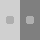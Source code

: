 fill((0,0)--(10,0)--(10,20)--(0,20)--cycle,rgb('d1d1d1'));
fill((10,0)--(20,0)--(20,20)--(10,20)--cycle,rgb('808080'));
fill(circle((5,10),2),rgb('b0b0b0'));
fill(circle((15,10),2),rgb('b0b0b0'));
